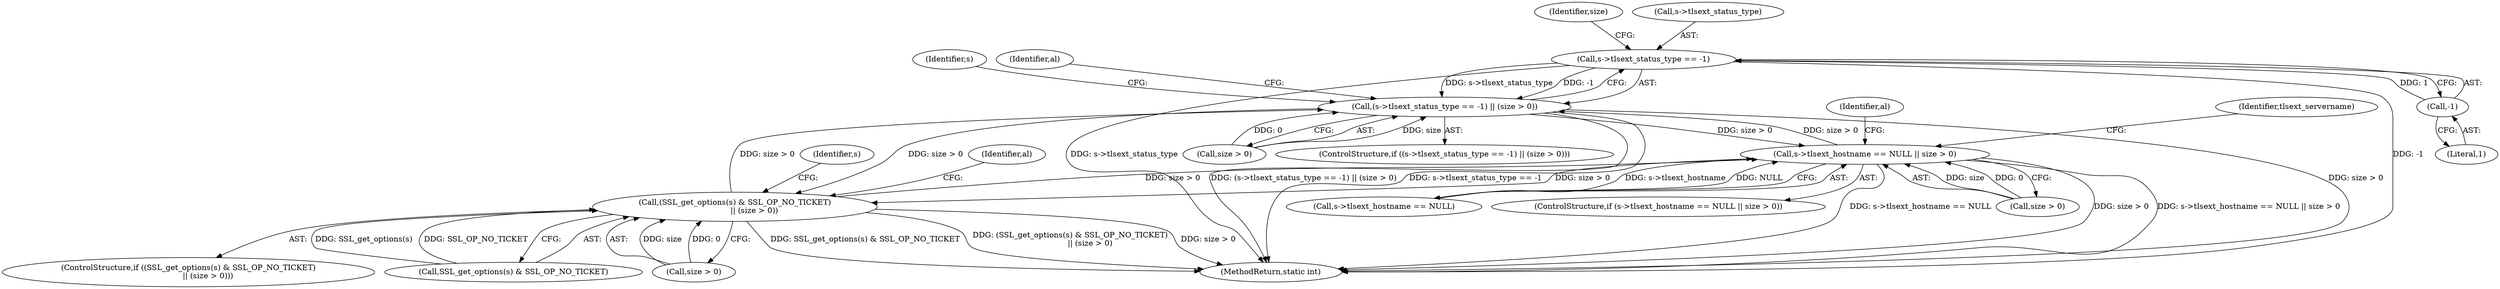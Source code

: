 digraph "0_openssl_a004e72b95835136d3f1ea90517f706c24c03da7_4@pointer" {
"1000548" [label="(Call,s->tlsext_status_type == -1)"];
"1000552" [label="(Call,-1)"];
"1000547" [label="(Call,(s->tlsext_status_type == -1) || (size > 0))"];
"1000246" [label="(Call,s->tlsext_hostname == NULL || size > 0)"];
"1000413" [label="(Call,(SSL_get_options(s) & SSL_OP_NO_TICKET)\n                || (size > 0))"];
"1000554" [label="(Call,size > 0)"];
"1000252" [label="(Call,size > 0)"];
"1000258" [label="(Identifier,al)"];
"1000430" [label="(Identifier,s)"];
"1000414" [label="(Call,SSL_get_options(s) & SSL_OP_NO_TICKET)"];
"1000555" [label="(Identifier,size)"];
"1000412" [label="(ControlStructure,if ((SSL_get_options(s) & SSL_OP_NO_TICKET)\n                || (size > 0)))"];
"1000552" [label="(Call,-1)"];
"1000548" [label="(Call,s->tlsext_status_type == -1)"];
"1000566" [label="(Identifier,s)"];
"1000424" [label="(Identifier,al)"];
"1000553" [label="(Literal,1)"];
"1000245" [label="(ControlStructure,if (s->tlsext_hostname == NULL || size > 0))"];
"1000418" [label="(Call,size > 0)"];
"1000560" [label="(Identifier,al)"];
"1000546" [label="(ControlStructure,if ((s->tlsext_status_type == -1) || (size > 0)))"];
"1000547" [label="(Call,(s->tlsext_status_type == -1) || (size > 0))"];
"1000247" [label="(Call,s->tlsext_hostname == NULL)"];
"1000263" [label="(Identifier,tlsext_servername)"];
"1000549" [label="(Call,s->tlsext_status_type)"];
"1000246" [label="(Call,s->tlsext_hostname == NULL || size > 0)"];
"1000995" [label="(MethodReturn,static int)"];
"1000413" [label="(Call,(SSL_get_options(s) & SSL_OP_NO_TICKET)\n                || (size > 0))"];
"1000548" -> "1000547"  [label="AST: "];
"1000548" -> "1000552"  [label="CFG: "];
"1000549" -> "1000548"  [label="AST: "];
"1000552" -> "1000548"  [label="AST: "];
"1000555" -> "1000548"  [label="CFG: "];
"1000547" -> "1000548"  [label="CFG: "];
"1000548" -> "1000995"  [label="DDG: s->tlsext_status_type"];
"1000548" -> "1000995"  [label="DDG: -1"];
"1000548" -> "1000547"  [label="DDG: s->tlsext_status_type"];
"1000548" -> "1000547"  [label="DDG: -1"];
"1000552" -> "1000548"  [label="DDG: 1"];
"1000552" -> "1000553"  [label="CFG: "];
"1000553" -> "1000552"  [label="AST: "];
"1000547" -> "1000546"  [label="AST: "];
"1000547" -> "1000554"  [label="CFG: "];
"1000554" -> "1000547"  [label="AST: "];
"1000560" -> "1000547"  [label="CFG: "];
"1000566" -> "1000547"  [label="CFG: "];
"1000547" -> "1000995"  [label="DDG: s->tlsext_status_type == -1"];
"1000547" -> "1000995"  [label="DDG: size > 0"];
"1000547" -> "1000995"  [label="DDG: (s->tlsext_status_type == -1) || (size > 0)"];
"1000547" -> "1000246"  [label="DDG: size > 0"];
"1000547" -> "1000413"  [label="DDG: size > 0"];
"1000554" -> "1000547"  [label="DDG: size"];
"1000554" -> "1000547"  [label="DDG: 0"];
"1000246" -> "1000547"  [label="DDG: size > 0"];
"1000413" -> "1000547"  [label="DDG: size > 0"];
"1000246" -> "1000245"  [label="AST: "];
"1000246" -> "1000247"  [label="CFG: "];
"1000246" -> "1000252"  [label="CFG: "];
"1000247" -> "1000246"  [label="AST: "];
"1000252" -> "1000246"  [label="AST: "];
"1000258" -> "1000246"  [label="CFG: "];
"1000263" -> "1000246"  [label="CFG: "];
"1000246" -> "1000995"  [label="DDG: size > 0"];
"1000246" -> "1000995"  [label="DDG: s->tlsext_hostname == NULL || size > 0"];
"1000246" -> "1000995"  [label="DDG: s->tlsext_hostname == NULL"];
"1000247" -> "1000246"  [label="DDG: s->tlsext_hostname"];
"1000247" -> "1000246"  [label="DDG: NULL"];
"1000252" -> "1000246"  [label="DDG: size"];
"1000252" -> "1000246"  [label="DDG: 0"];
"1000413" -> "1000246"  [label="DDG: size > 0"];
"1000246" -> "1000413"  [label="DDG: size > 0"];
"1000413" -> "1000412"  [label="AST: "];
"1000413" -> "1000414"  [label="CFG: "];
"1000413" -> "1000418"  [label="CFG: "];
"1000414" -> "1000413"  [label="AST: "];
"1000418" -> "1000413"  [label="AST: "];
"1000424" -> "1000413"  [label="CFG: "];
"1000430" -> "1000413"  [label="CFG: "];
"1000413" -> "1000995"  [label="DDG: SSL_get_options(s) & SSL_OP_NO_TICKET"];
"1000413" -> "1000995"  [label="DDG: (SSL_get_options(s) & SSL_OP_NO_TICKET)\n                || (size > 0)"];
"1000413" -> "1000995"  [label="DDG: size > 0"];
"1000414" -> "1000413"  [label="DDG: SSL_get_options(s)"];
"1000414" -> "1000413"  [label="DDG: SSL_OP_NO_TICKET"];
"1000418" -> "1000413"  [label="DDG: size"];
"1000418" -> "1000413"  [label="DDG: 0"];
}

